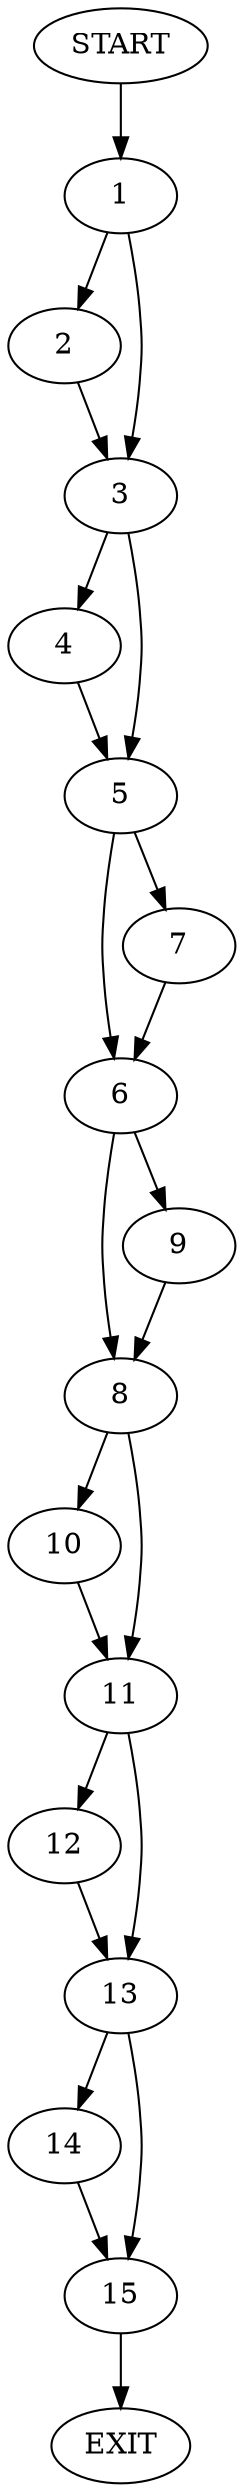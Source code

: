 digraph {
0 [label="START"]
16 [label="EXIT"]
0 -> 1
1 -> 2
1 -> 3
2 -> 3
3 -> 4
3 -> 5
4 -> 5
5 -> 6
5 -> 7
7 -> 6
6 -> 8
6 -> 9
9 -> 8
8 -> 10
8 -> 11
10 -> 11
11 -> 12
11 -> 13
13 -> 14
13 -> 15
12 -> 13
14 -> 15
15 -> 16
}
